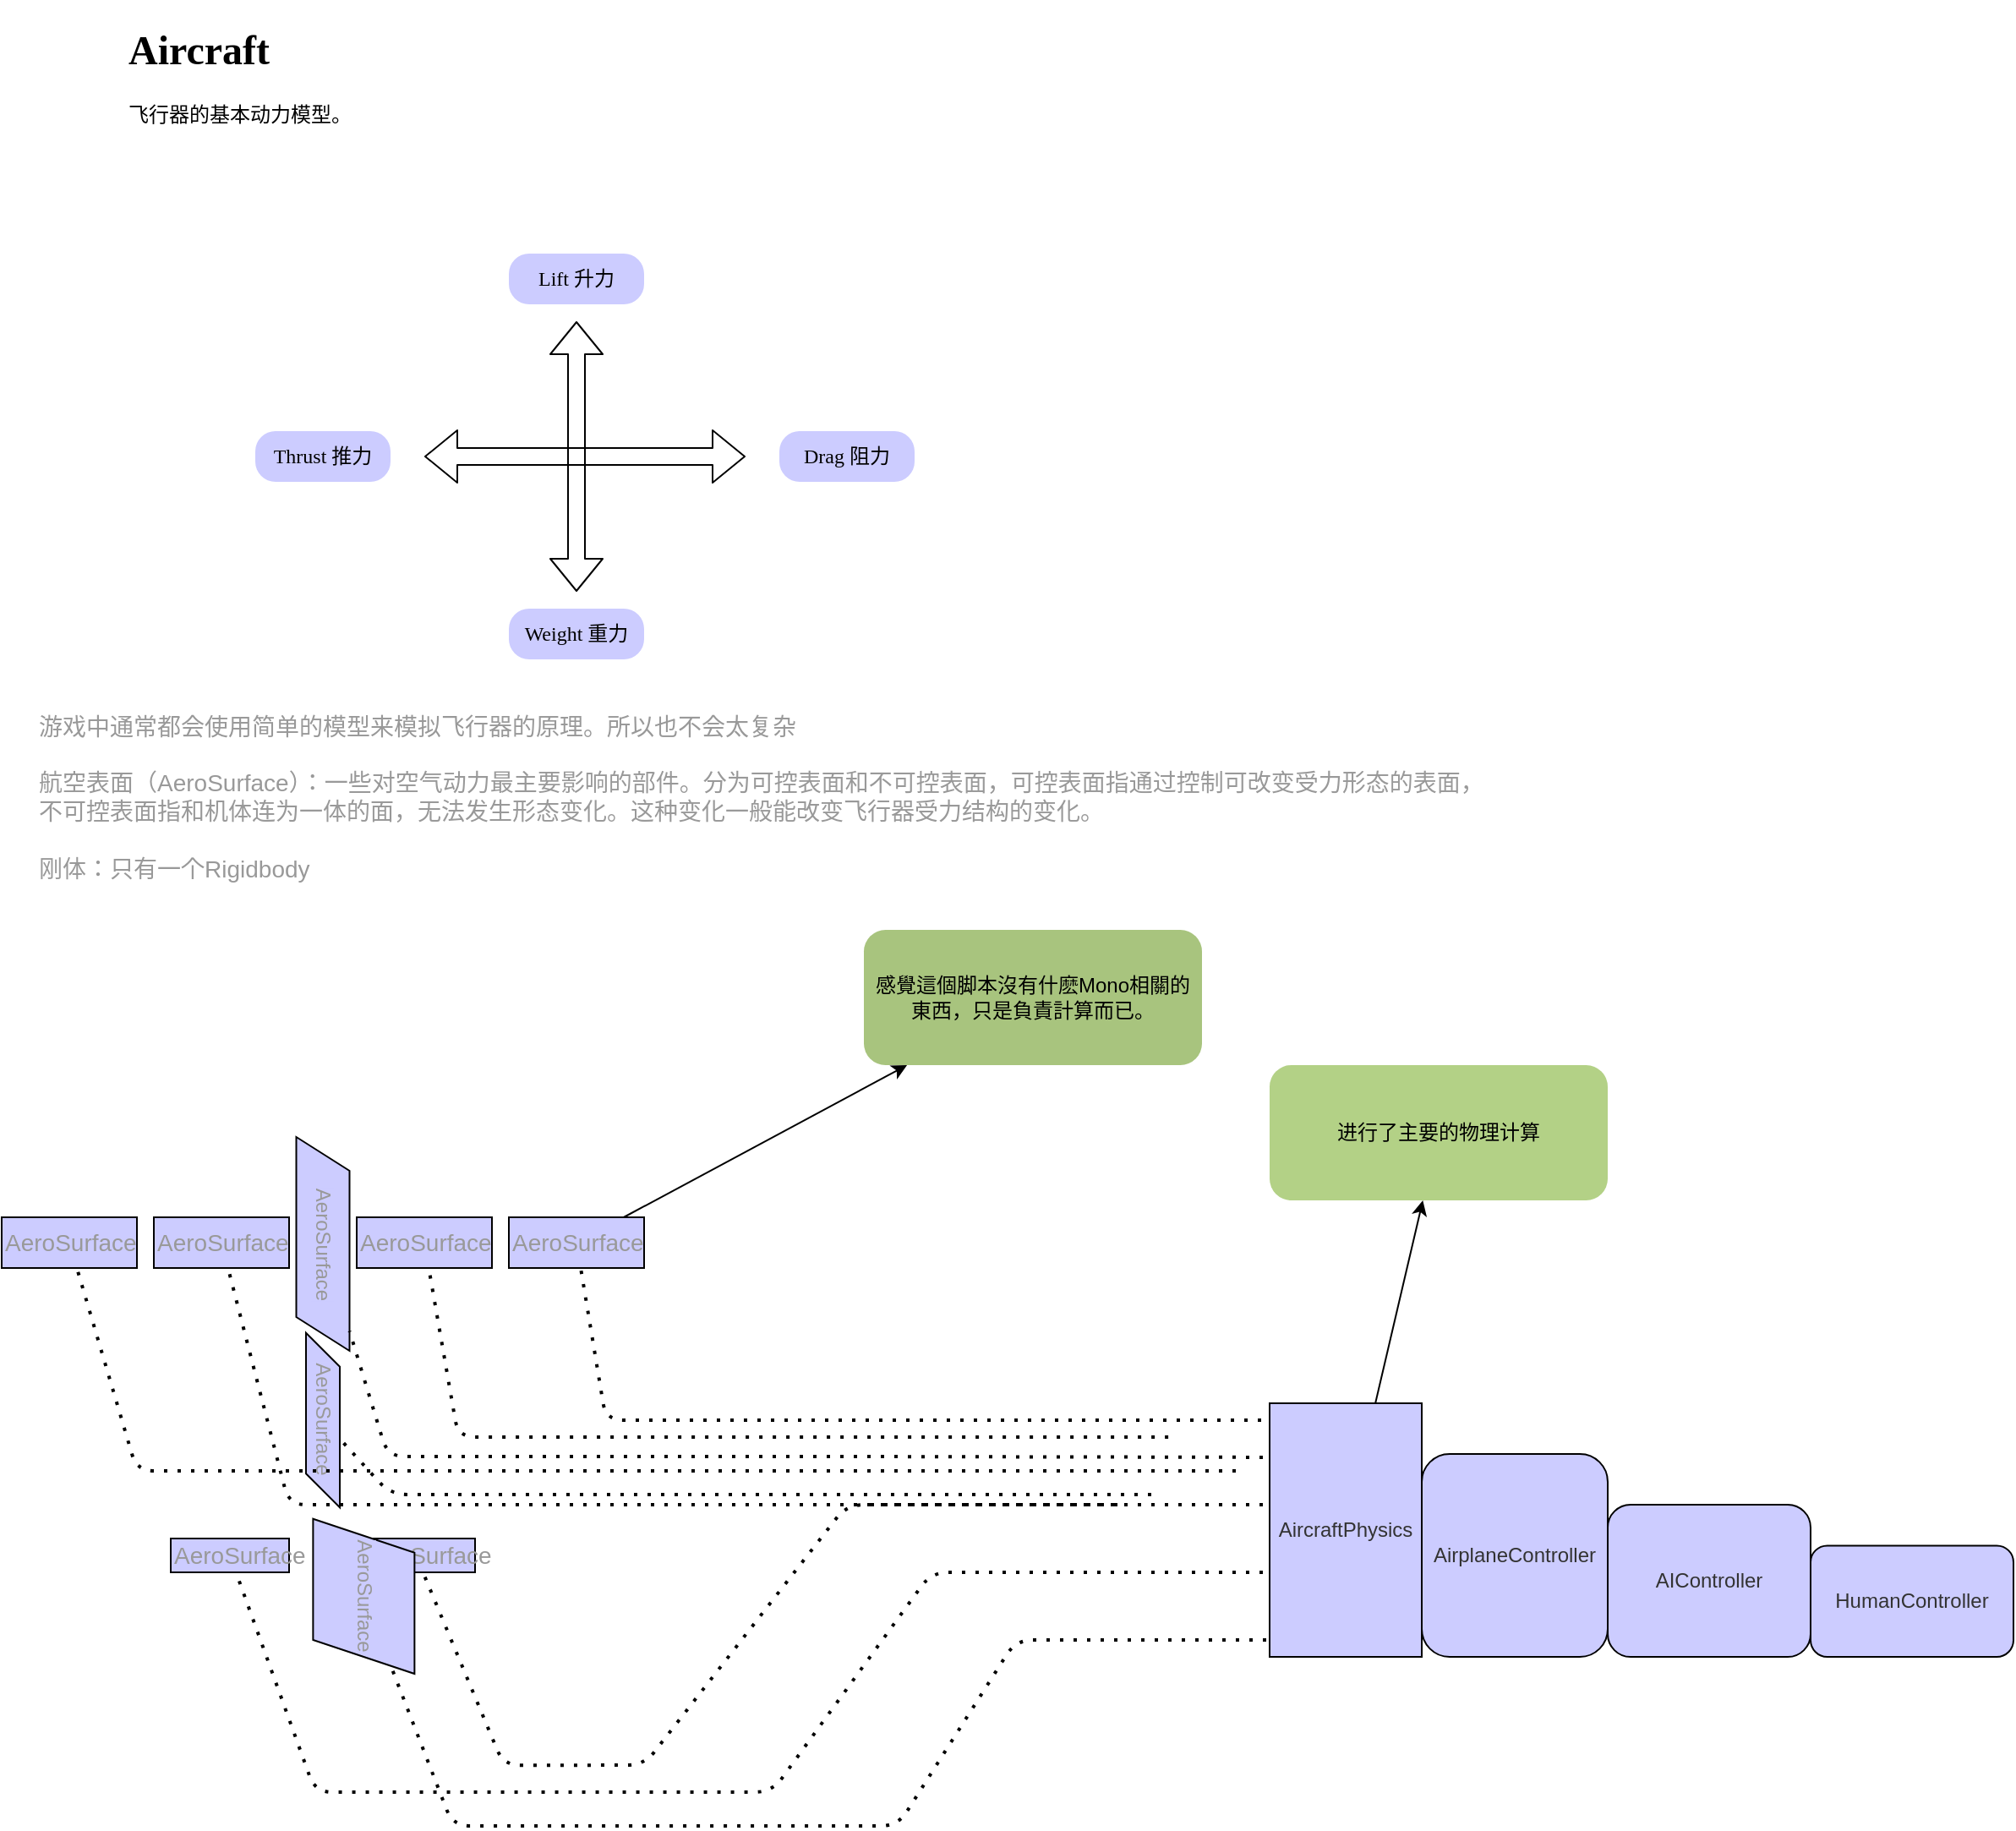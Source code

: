 <mxfile version="14.5.6" type="github">
  <diagram id="MWPyDmJmrKoqFWtrNjCP" name="Page-1">
    <mxGraphModel dx="1422" dy="794" grid="1" gridSize="10" guides="1" tooltips="1" connect="1" arrows="1" fold="1" page="1" pageScale="1" pageWidth="827" pageHeight="1169" math="0" shadow="0">
      <root>
        <mxCell id="0" />
        <mxCell id="1" parent="0" />
        <mxCell id="vUY6JOF9hx8H9eje4FmG-1" value="" style="shape=flexArrow;endArrow=classic;startArrow=classic;html=1;" parent="1" edge="1">
          <mxGeometry width="50" height="50" relative="1" as="geometry">
            <mxPoint x="260" y="390" as="sourcePoint" />
            <mxPoint x="450" y="390" as="targetPoint" />
          </mxGeometry>
        </mxCell>
        <mxCell id="vUY6JOF9hx8H9eje4FmG-2" value="" style="shape=flexArrow;endArrow=classic;startArrow=classic;html=1;" parent="1" edge="1">
          <mxGeometry width="50" height="50" relative="1" as="geometry">
            <mxPoint x="350" y="470" as="sourcePoint" />
            <mxPoint x="350" y="310" as="targetPoint" />
          </mxGeometry>
        </mxCell>
        <mxCell id="vUY6JOF9hx8H9eje4FmG-7" value="&lt;span style=&quot;color: rgb(0 , 0 , 0)&quot;&gt;&lt;font face=&quot;Comic Sans MS&quot;&gt;Thrust 推力&lt;/font&gt;&lt;/span&gt;" style="rounded=1;whiteSpace=wrap;html=1;strokeColor=none;fontColor=#46495D;arcSize=40;fillColor=#CCCCFF;" parent="1" vertex="1">
          <mxGeometry x="160" y="375" width="80" height="30" as="geometry" />
        </mxCell>
        <mxCell id="vUY6JOF9hx8H9eje4FmG-8" value="&lt;span style=&quot;color: rgb(0 , 0 , 0)&quot;&gt;&lt;font face=&quot;Comic Sans MS&quot;&gt;Weight 重力&lt;/font&gt;&lt;/span&gt;" style="rounded=1;whiteSpace=wrap;html=1;strokeColor=none;fontColor=#46495D;arcSize=40;fillColor=#CCCCFF;" parent="1" vertex="1">
          <mxGeometry x="310" y="480" width="80" height="30" as="geometry" />
        </mxCell>
        <mxCell id="vUY6JOF9hx8H9eje4FmG-9" value="&lt;span style=&quot;color: rgb(0 , 0 , 0)&quot;&gt;&lt;font face=&quot;Comic Sans MS&quot;&gt;Lift 升力&lt;/font&gt;&lt;/span&gt;" style="rounded=1;whiteSpace=wrap;html=1;strokeColor=none;fontColor=#46495D;arcSize=40;fillColor=#CCCCFF;" parent="1" vertex="1">
          <mxGeometry x="310" y="270" width="80" height="30" as="geometry" />
        </mxCell>
        <mxCell id="vUY6JOF9hx8H9eje4FmG-11" value="&lt;span style=&quot;color: rgb(0 , 0 , 0)&quot;&gt;&lt;font face=&quot;Comic Sans MS&quot;&gt;Drag 阻力&lt;/font&gt;&lt;/span&gt;" style="rounded=1;whiteSpace=wrap;html=1;strokeColor=none;fontColor=#46495D;arcSize=40;fillColor=#CCCCFF;" parent="1" vertex="1">
          <mxGeometry x="470" y="375" width="80" height="30" as="geometry" />
        </mxCell>
        <mxCell id="vUY6JOF9hx8H9eje4FmG-12" value="&lt;h1&gt;&lt;font face=&quot;Comic Sans MS&quot;&gt;Aircraft&lt;/font&gt;&lt;/h1&gt;&lt;p&gt;&lt;font face=&quot;Comic Sans MS&quot;&gt;飞行器的基本动力模型。&lt;/font&gt;&lt;/p&gt;" style="text;html=1;strokeColor=none;fillColor=none;spacing=5;spacingTop=-20;whiteSpace=wrap;overflow=hidden;rounded=0;" parent="1" vertex="1">
          <mxGeometry x="80" y="130" width="190" height="120" as="geometry" />
        </mxCell>
        <mxCell id="vUY6JOF9hx8H9eje4FmG-13" value="&lt;font style=&quot;font-size: 14px&quot;&gt;游戏中通常都会使用简单的模型来模拟飞行器的原理。所以也不会太复杂&lt;br&gt;&lt;br&gt;航空表面（AeroSurface）：一些对空气动力最主要影响的部件。分为可控表面和不可控表面，可控表面指通过控制可改变受力形态的表面，&lt;br&gt;不可控表面指和机体连为一体的面，无法发生形态变化。这种变化一般能改变飞行器受力结构的变化。&lt;br&gt;&lt;br&gt;刚体：只有一个Rigidbody&lt;br&gt;&lt;br&gt;&lt;/font&gt;" style="text;html=1;align=left;verticalAlign=middle;resizable=0;points=[];autosize=1;fontColor=#999999;" parent="1" vertex="1">
          <mxGeometry x="30" y="545" width="880" height="110" as="geometry" />
        </mxCell>
        <mxCell id="vUY6JOF9hx8H9eje4FmG-14" value="&lt;span style=&quot;font-size: 14px&quot;&gt;AeroSurface&lt;/span&gt;" style="rounded=0;whiteSpace=wrap;html=1;fillColor=#CCCCFF;fontColor=#999999;align=left;" parent="1" vertex="1">
          <mxGeometry x="100" y="840" width="80" height="30" as="geometry" />
        </mxCell>
        <mxCell id="vUY6JOF9hx8H9eje4FmG-15" value="&lt;span style=&quot;font-size: 14px&quot;&gt;AeroSurface&lt;/span&gt;" style="rounded=0;whiteSpace=wrap;html=1;fillColor=#CCCCFF;fontColor=#999999;align=left;" parent="1" vertex="1">
          <mxGeometry x="220" y="840" width="80" height="30" as="geometry" />
        </mxCell>
        <mxCell id="vUY6JOF9hx8H9eje4FmG-16" value="&lt;span style=&quot;font-size: 14px&quot;&gt;AeroSurface&lt;/span&gt;" style="rounded=0;whiteSpace=wrap;html=1;fillColor=#CCCCFF;fontColor=#999999;align=left;" parent="1" vertex="1">
          <mxGeometry x="310" y="840" width="80" height="30" as="geometry" />
        </mxCell>
        <mxCell id="vUY6JOF9hx8H9eje4FmG-17" value="&lt;span style=&quot;font-size: 14px&quot;&gt;AeroSurface&lt;/span&gt;" style="rounded=0;whiteSpace=wrap;html=1;fillColor=#CCCCFF;fontColor=#999999;align=left;" parent="1" vertex="1">
          <mxGeometry x="10" y="840" width="80" height="30" as="geometry" />
        </mxCell>
        <mxCell id="vUY6JOF9hx8H9eje4FmG-21" value="&lt;span style=&quot;font-size: 14px&quot;&gt;AeroSurface&lt;/span&gt;" style="rounded=0;whiteSpace=wrap;html=1;fillColor=#CCCCFF;fontColor=#999999;align=left;" parent="1" vertex="1">
          <mxGeometry x="110" y="1030" width="70" height="20" as="geometry" />
        </mxCell>
        <mxCell id="vUY6JOF9hx8H9eje4FmG-22" value="&lt;span style=&quot;font-size: 14px&quot;&gt;AeroSurface&lt;/span&gt;" style="rounded=0;whiteSpace=wrap;html=1;fillColor=#CCCCFF;fontColor=#999999;align=left;" parent="1" vertex="1">
          <mxGeometry x="220" y="1030" width="70" height="20" as="geometry" />
        </mxCell>
        <mxCell id="vUY6JOF9hx8H9eje4FmG-24" value="&lt;span style=&quot;background-color: rgb(204 , 204 , 255)&quot;&gt;AeroSurface&lt;/span&gt;" style="shape=parallelogram;perimeter=parallelogramPerimeter;whiteSpace=wrap;html=1;fixedSize=1;fillColor=#CCCCFF;fontColor=#999999;align=center;rotation=90;" parent="1" vertex="1">
          <mxGeometry x="136.75" y="840" width="126.5" height="31.5" as="geometry" />
        </mxCell>
        <mxCell id="vUY6JOF9hx8H9eje4FmG-25" value="&lt;span style=&quot;background-color: rgb(204 , 204 , 255)&quot;&gt;AeroSurface&lt;/span&gt;" style="shape=parallelogram;perimeter=parallelogramPerimeter;whiteSpace=wrap;html=1;fixedSize=1;fillColor=#CCCCFF;fontColor=#999999;align=center;rotation=90;" parent="1" vertex="1">
          <mxGeometry x="148.38" y="950" width="103.25" height="20" as="geometry" />
        </mxCell>
        <mxCell id="vUY6JOF9hx8H9eje4FmG-26" value="&lt;span style=&quot;background-color: rgb(204 , 204 , 255)&quot;&gt;AeroSurface&lt;/span&gt;" style="shape=parallelogram;perimeter=parallelogramPerimeter;whiteSpace=wrap;html=1;fixedSize=1;fillColor=#CCCCFF;fontColor=#999999;align=center;rotation=90;" parent="1" vertex="1">
          <mxGeometry x="178.38" y="1034.19" width="91.62" height="60" as="geometry" />
        </mxCell>
        <mxCell id="vUY6JOF9hx8H9eje4FmG-31" value="" style="endArrow=none;dashed=1;html=1;dashPattern=1 3;strokeWidth=2;fontColor=#999999;" parent="1" target="vUY6JOF9hx8H9eje4FmG-17" edge="1">
          <mxGeometry width="50" height="50" relative="1" as="geometry">
            <mxPoint x="740" y="990" as="sourcePoint" />
            <mxPoint x="44.706" y="870" as="targetPoint" />
            <Array as="points">
              <mxPoint x="360" y="990" />
              <mxPoint x="90" y="990" />
            </Array>
          </mxGeometry>
        </mxCell>
        <mxCell id="vUY6JOF9hx8H9eje4FmG-32" value="" style="endArrow=none;dashed=1;html=1;dashPattern=1 3;strokeWidth=2;fontColor=#999999;" parent="1" target="vUY6JOF9hx8H9eje4FmG-14" edge="1">
          <mxGeometry width="50" height="50" relative="1" as="geometry">
            <mxPoint x="780" y="1010" as="sourcePoint" />
            <mxPoint x="136.754" y="860" as="targetPoint" />
            <Array as="points">
              <mxPoint x="460" y="1010" />
              <mxPoint x="180" y="1010" />
            </Array>
          </mxGeometry>
        </mxCell>
        <mxCell id="vUY6JOF9hx8H9eje4FmG-34" value="" style="endArrow=none;dashed=1;html=1;dashPattern=1 3;strokeWidth=2;fontColor=#999999;" parent="1" target="vUY6JOF9hx8H9eje4FmG-15" edge="1">
          <mxGeometry width="50" height="50" relative="1" as="geometry">
            <mxPoint x="700.06" y="970" as="sourcePoint" />
            <mxPoint x="251.627" y="860" as="targetPoint" />
            <Array as="points">
              <mxPoint x="550.06" y="970" />
              <mxPoint x="280.06" y="970" />
            </Array>
          </mxGeometry>
        </mxCell>
        <mxCell id="vUY6JOF9hx8H9eje4FmG-35" value="" style="endArrow=none;dashed=1;html=1;dashPattern=1 3;strokeWidth=2;fontColor=#999999;" parent="1" target="vUY6JOF9hx8H9eje4FmG-16" edge="1">
          <mxGeometry width="50" height="50" relative="1" as="geometry">
            <mxPoint x="787" y="960" as="sourcePoint" />
            <mxPoint x="360" y="850" as="targetPoint" />
            <Array as="points">
              <mxPoint x="637.44" y="960" />
              <mxPoint x="367.44" y="960" />
            </Array>
          </mxGeometry>
        </mxCell>
        <mxCell id="vUY6JOF9hx8H9eje4FmG-37" value="" style="endArrow=none;dashed=1;html=1;dashPattern=1 3;strokeWidth=2;fontColor=#999999;" parent="1" target="vUY6JOF9hx8H9eje4FmG-22" edge="1">
          <mxGeometry width="50" height="50" relative="1" as="geometry">
            <mxPoint x="670" y="1010" as="sourcePoint" />
            <mxPoint x="273" y="1020" as="targetPoint" />
            <Array as="points">
              <mxPoint x="510" y="1010" />
              <mxPoint x="390" y="1164" />
              <mxPoint x="306.95" y="1164.19" />
            </Array>
          </mxGeometry>
        </mxCell>
        <mxCell id="vUY6JOF9hx8H9eje4FmG-38" value="" style="endArrow=none;dashed=1;html=1;dashPattern=1 3;strokeWidth=2;fontColor=#999999;" parent="1" target="vUY6JOF9hx8H9eje4FmG-26" edge="1">
          <mxGeometry width="50" height="50" relative="1" as="geometry">
            <mxPoint x="790" y="1090" as="sourcePoint" />
            <mxPoint x="230.001" y="1070.0" as="targetPoint" />
            <Array as="points">
              <mxPoint x="610" y="1090" />
              <mxPoint x="540" y="1200" />
              <mxPoint x="276.95" y="1200" />
            </Array>
          </mxGeometry>
        </mxCell>
        <mxCell id="vUY6JOF9hx8H9eje4FmG-41" value="" style="endArrow=none;dashed=1;html=1;dashPattern=1 3;strokeWidth=2;fontColor=#999999;" parent="1" target="vUY6JOF9hx8H9eje4FmG-24" edge="1">
          <mxGeometry width="50" height="50" relative="1" as="geometry">
            <mxPoint x="780" y="982" as="sourcePoint" />
            <mxPoint x="209.997" y="871.5" as="targetPoint" />
            <Array as="points">
              <mxPoint x="508.43" y="981.5" />
              <mxPoint x="238.43" y="981.5" />
            </Array>
          </mxGeometry>
        </mxCell>
        <mxCell id="vUY6JOF9hx8H9eje4FmG-42" value="" style="endArrow=none;dashed=1;html=1;dashPattern=1 3;strokeWidth=2;fontColor=#999999;" parent="1" target="vUY6JOF9hx8H9eje4FmG-25" edge="1">
          <mxGeometry width="50" height="50" relative="1" as="geometry">
            <mxPoint x="690" y="1004" as="sourcePoint" />
            <mxPoint x="192.0" y="949.997" as="targetPoint" />
            <Array as="points">
              <mxPoint x="500" y="1004" />
              <mxPoint x="240" y="1004" />
            </Array>
          </mxGeometry>
        </mxCell>
        <mxCell id="vUY6JOF9hx8H9eje4FmG-44" value="" style="endArrow=none;dashed=1;html=1;dashPattern=1 3;strokeWidth=2;fontColor=#999999;" parent="1" target="vUY6JOF9hx8H9eje4FmG-21" edge="1">
          <mxGeometry width="50" height="50" relative="1" as="geometry">
            <mxPoint x="780" y="1050" as="sourcePoint" />
            <mxPoint x="148.611" y="1050.0" as="targetPoint" />
            <Array as="points">
              <mxPoint x="560" y="1050" />
              <mxPoint x="465.56" y="1180" />
              <mxPoint x="195.56" y="1180" />
            </Array>
          </mxGeometry>
        </mxCell>
        <mxCell id="vUY6JOF9hx8H9eje4FmG-46" value="&lt;font color=&quot;#333333&quot;&gt;AircraftPhysics&lt;/font&gt;" style="rounded=0;whiteSpace=wrap;html=1;fillColor=#CCCCFF;fontColor=#999999;align=center;" parent="1" vertex="1">
          <mxGeometry x="760" y="950" width="90" height="150" as="geometry" />
        </mxCell>
        <mxCell id="vUY6JOF9hx8H9eje4FmG-48" value="AirplaneController" style="rounded=1;whiteSpace=wrap;html=1;fillColor=#CCCCFF;align=center;fontColor=#333333;" parent="1" vertex="1">
          <mxGeometry x="850" y="980" width="110" height="120" as="geometry" />
        </mxCell>
        <mxCell id="vUY6JOF9hx8H9eje4FmG-49" value="AIController" style="rounded=1;whiteSpace=wrap;html=1;fillColor=#CCCCFF;align=center;fontColor=#333333;" parent="1" vertex="1">
          <mxGeometry x="960" y="1010" width="120" height="90" as="geometry" />
        </mxCell>
        <mxCell id="vUY6JOF9hx8H9eje4FmG-50" value="HumanController" style="rounded=1;whiteSpace=wrap;html=1;fillColor=#CCCCFF;align=center;fontColor=#333333;" parent="1" vertex="1">
          <mxGeometry x="1080" y="1034.19" width="120" height="65.81" as="geometry" />
        </mxCell>
        <mxCell id="rYaX6JQOq48nS_y5t-E1-1" value="" style="endArrow=classic;html=1;" edge="1" parent="1" source="vUY6JOF9hx8H9eje4FmG-16" target="rYaX6JQOq48nS_y5t-E1-4">
          <mxGeometry width="50" height="50" relative="1" as="geometry">
            <mxPoint x="460" y="820" as="sourcePoint" />
            <mxPoint x="510" y="785.909" as="targetPoint" />
          </mxGeometry>
        </mxCell>
        <mxCell id="rYaX6JQOq48nS_y5t-E1-4" value="&lt;span style=&quot;color: rgb(0 , 0 , 0)&quot;&gt;感覺這個脚本沒有什麽Mono相關的東西，只是負責計算而已。&lt;/span&gt;" style="rounded=1;whiteSpace=wrap;html=1;strokeColor=none;fontColor=#46495D;arcSize=16;fillColor=#A8C47E;" vertex="1" parent="1">
          <mxGeometry x="520" y="670" width="200" height="80" as="geometry" />
        </mxCell>
        <mxCell id="rYaX6JQOq48nS_y5t-E1-5" value="&lt;span style=&quot;color: rgb(0 , 0 , 0)&quot;&gt;进行了主要的物理计算&lt;/span&gt;" style="rounded=1;whiteSpace=wrap;html=1;strokeColor=none;fontColor=#46495D;arcSize=16;fillColor=#B3D186;" vertex="1" parent="1">
          <mxGeometry x="760" y="750" width="200" height="80" as="geometry" />
        </mxCell>
        <mxCell id="rYaX6JQOq48nS_y5t-E1-6" value="" style="endArrow=classic;html=1;" edge="1" parent="1" source="vUY6JOF9hx8H9eje4FmG-46" target="rYaX6JQOq48nS_y5t-E1-5">
          <mxGeometry width="50" height="50" relative="1" as="geometry">
            <mxPoint x="620.001" y="911.11" as="sourcePoint" />
            <mxPoint x="751.43" y="859.999" as="targetPoint" />
          </mxGeometry>
        </mxCell>
      </root>
    </mxGraphModel>
  </diagram>
</mxfile>
